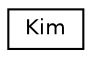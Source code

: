 digraph "Graphical Class Hierarchy"
{
  edge [fontname="Helvetica",fontsize="10",labelfontname="Helvetica",labelfontsize="10"];
  node [fontname="Helvetica",fontsize="10",shape=record];
  rankdir="LR";
  Node1 [label="Kim",height=0.2,width=0.4,color="black", fillcolor="white", style="filled",URL="$classKim.html"];
}
